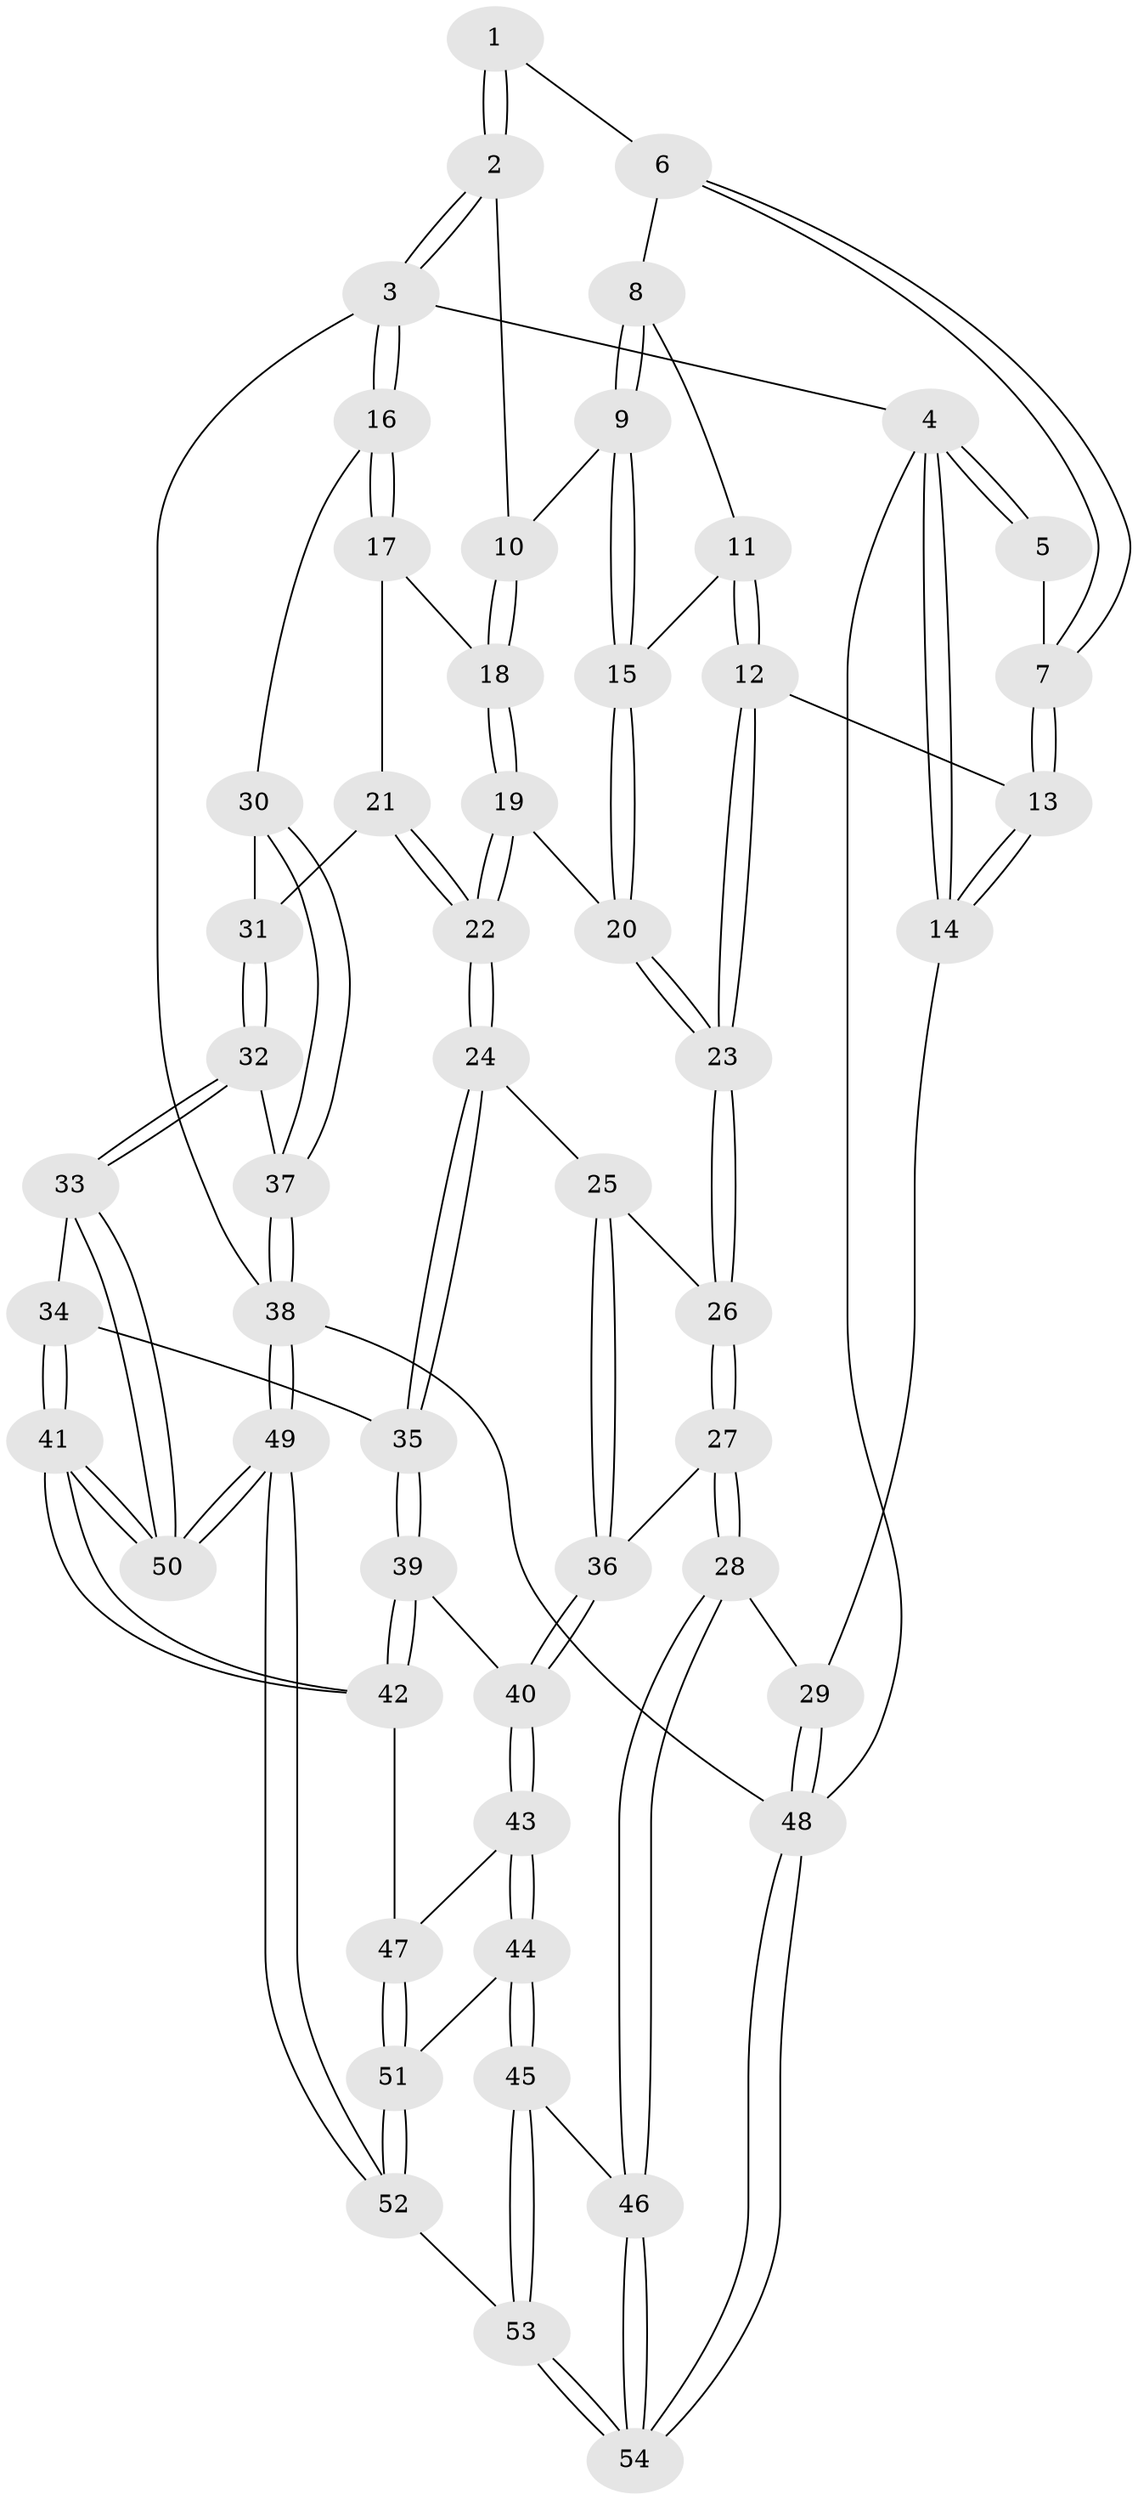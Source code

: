 // Generated by graph-tools (version 1.1) at 2025/38/03/09/25 02:38:43]
// undirected, 54 vertices, 132 edges
graph export_dot {
graph [start="1"]
  node [color=gray90,style=filled];
  1 [pos="+0.14087317302816843+0"];
  2 [pos="+0.5914961300930366+0.025647215374342586"];
  3 [pos="+1+0"];
  4 [pos="+0+0"];
  5 [pos="+0+0"];
  6 [pos="+0.2691611207179157+0.20445737700221184"];
  7 [pos="+0.15440961875255305+0.24054246143122565"];
  8 [pos="+0.3032974580819429+0.21404943518362485"];
  9 [pos="+0.5160749539005234+0.20339587911726295"];
  10 [pos="+0.5721121103804673+0.1591787980901807"];
  11 [pos="+0.2677732730148795+0.33415269600373215"];
  12 [pos="+0.106283360261516+0.42476078751741886"];
  13 [pos="+0.05562315593751652+0.42394333486281105"];
  14 [pos="+0+0.5109307376076201"];
  15 [pos="+0.4190364238425058+0.41145191709291845"];
  16 [pos="+1+0.3879079140039741"];
  17 [pos="+0.9120715692147163+0.36522430420102586"];
  18 [pos="+0.6887837698788996+0.2939675206840249"];
  19 [pos="+0.6568276951488385+0.4718521033446845"];
  20 [pos="+0.4185560879039867+0.4134676582423266"];
  21 [pos="+0.71935474681441+0.576049157414443"];
  22 [pos="+0.6472616033839947+0.5688439885205508"];
  23 [pos="+0.3940297777135879+0.49542770243270035"];
  24 [pos="+0.6051332330305684+0.6028089653273762"];
  25 [pos="+0.511917359327208+0.5744006591482923"];
  26 [pos="+0.40093199802573437+0.5183314698722021"];
  27 [pos="+0.3013433834910402+0.676667490313668"];
  28 [pos="+0.20144344399099307+0.7514273831604298"];
  29 [pos="+0+0.5182284575856639"];
  30 [pos="+1+0.3953855039919454"];
  31 [pos="+0.7628983905566923+0.5977101257274628"];
  32 [pos="+0.8633123640202828+0.7197238146060508"];
  33 [pos="+0.8240046832189983+0.7831781674761218"];
  34 [pos="+0.6494986325476929+0.7067593785905307"];
  35 [pos="+0.605813214189913+0.6144521574316415"];
  36 [pos="+0.44188128129189014+0.7346926780176718"];
  37 [pos="+1+0.5988582981429089"];
  38 [pos="+1+1"];
  39 [pos="+0.506405441398526+0.7606933779361102"];
  40 [pos="+0.46686758918257854+0.7604401485075314"];
  41 [pos="+0.6101121891951582+0.8702791774870126"];
  42 [pos="+0.5664858364778236+0.8492657064734978"];
  43 [pos="+0.4325190231832675+0.8135740990739715"];
  44 [pos="+0.3933091107418346+0.8509157298217715"];
  45 [pos="+0.3280842535171823+0.8545898117761173"];
  46 [pos="+0.20259601222630114+0.7578371235184876"];
  47 [pos="+0.5280135171305247+0.858429887131723"];
  48 [pos="+0+1"];
  49 [pos="+0.794950514541465+1"];
  50 [pos="+0.7875663180066983+1"];
  51 [pos="+0.4524283604373993+0.8933474382601562"];
  52 [pos="+0.5014522416374498+1"];
  53 [pos="+0.37752713446619707+1"];
  54 [pos="+0+1"];
  1 -- 2;
  1 -- 2;
  1 -- 6;
  2 -- 3;
  2 -- 3;
  2 -- 10;
  3 -- 4;
  3 -- 16;
  3 -- 16;
  3 -- 38;
  4 -- 5;
  4 -- 5;
  4 -- 14;
  4 -- 14;
  4 -- 48;
  5 -- 7;
  6 -- 7;
  6 -- 7;
  6 -- 8;
  7 -- 13;
  7 -- 13;
  8 -- 9;
  8 -- 9;
  8 -- 11;
  9 -- 10;
  9 -- 15;
  9 -- 15;
  10 -- 18;
  10 -- 18;
  11 -- 12;
  11 -- 12;
  11 -- 15;
  12 -- 13;
  12 -- 23;
  12 -- 23;
  13 -- 14;
  13 -- 14;
  14 -- 29;
  15 -- 20;
  15 -- 20;
  16 -- 17;
  16 -- 17;
  16 -- 30;
  17 -- 18;
  17 -- 21;
  18 -- 19;
  18 -- 19;
  19 -- 20;
  19 -- 22;
  19 -- 22;
  20 -- 23;
  20 -- 23;
  21 -- 22;
  21 -- 22;
  21 -- 31;
  22 -- 24;
  22 -- 24;
  23 -- 26;
  23 -- 26;
  24 -- 25;
  24 -- 35;
  24 -- 35;
  25 -- 26;
  25 -- 36;
  25 -- 36;
  26 -- 27;
  26 -- 27;
  27 -- 28;
  27 -- 28;
  27 -- 36;
  28 -- 29;
  28 -- 46;
  28 -- 46;
  29 -- 48;
  29 -- 48;
  30 -- 31;
  30 -- 37;
  30 -- 37;
  31 -- 32;
  31 -- 32;
  32 -- 33;
  32 -- 33;
  32 -- 37;
  33 -- 34;
  33 -- 50;
  33 -- 50;
  34 -- 35;
  34 -- 41;
  34 -- 41;
  35 -- 39;
  35 -- 39;
  36 -- 40;
  36 -- 40;
  37 -- 38;
  37 -- 38;
  38 -- 49;
  38 -- 49;
  38 -- 48;
  39 -- 40;
  39 -- 42;
  39 -- 42;
  40 -- 43;
  40 -- 43;
  41 -- 42;
  41 -- 42;
  41 -- 50;
  41 -- 50;
  42 -- 47;
  43 -- 44;
  43 -- 44;
  43 -- 47;
  44 -- 45;
  44 -- 45;
  44 -- 51;
  45 -- 46;
  45 -- 53;
  45 -- 53;
  46 -- 54;
  46 -- 54;
  47 -- 51;
  47 -- 51;
  48 -- 54;
  48 -- 54;
  49 -- 50;
  49 -- 50;
  49 -- 52;
  49 -- 52;
  51 -- 52;
  51 -- 52;
  52 -- 53;
  53 -- 54;
  53 -- 54;
}
